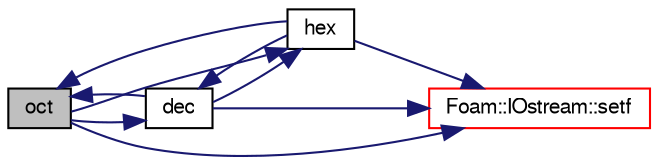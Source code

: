 digraph "oct"
{
  bgcolor="transparent";
  edge [fontname="FreeSans",fontsize="10",labelfontname="FreeSans",labelfontsize="10"];
  node [fontname="FreeSans",fontsize="10",shape=record];
  rankdir="LR";
  Node21319 [label="oct",height=0.2,width=0.4,color="black", fillcolor="grey75", style="filled", fontcolor="black"];
  Node21319 -> Node21320 [color="midnightblue",fontsize="10",style="solid",fontname="FreeSans"];
  Node21320 [label="dec",height=0.2,width=0.4,color="black",URL="$a21124.html#a47ca7adb297045b87b8c1f4cc2bcbb0d"];
  Node21320 -> Node21321 [color="midnightblue",fontsize="10",style="solid",fontname="FreeSans"];
  Node21321 [label="hex",height=0.2,width=0.4,color="black",URL="$a21124.html#a4ddae43d14dd72d6b0cd9ab61fe4e04e"];
  Node21321 -> Node21320 [color="midnightblue",fontsize="10",style="solid",fontname="FreeSans"];
  Node21321 -> Node21319 [color="midnightblue",fontsize="10",style="solid",fontname="FreeSans"];
  Node21321 -> Node21322 [color="midnightblue",fontsize="10",style="solid",fontname="FreeSans"];
  Node21322 [label="Foam::IOstream::setf",height=0.2,width=0.4,color="red",URL="$a26226.html#a1666889b5cd4293d18eace0e70fa8a7a",tooltip="Set flags of stream. "];
  Node21320 -> Node21319 [color="midnightblue",fontsize="10",style="solid",fontname="FreeSans"];
  Node21320 -> Node21322 [color="midnightblue",fontsize="10",style="solid",fontname="FreeSans"];
  Node21319 -> Node21321 [color="midnightblue",fontsize="10",style="solid",fontname="FreeSans"];
  Node21319 -> Node21322 [color="midnightblue",fontsize="10",style="solid",fontname="FreeSans"];
}
